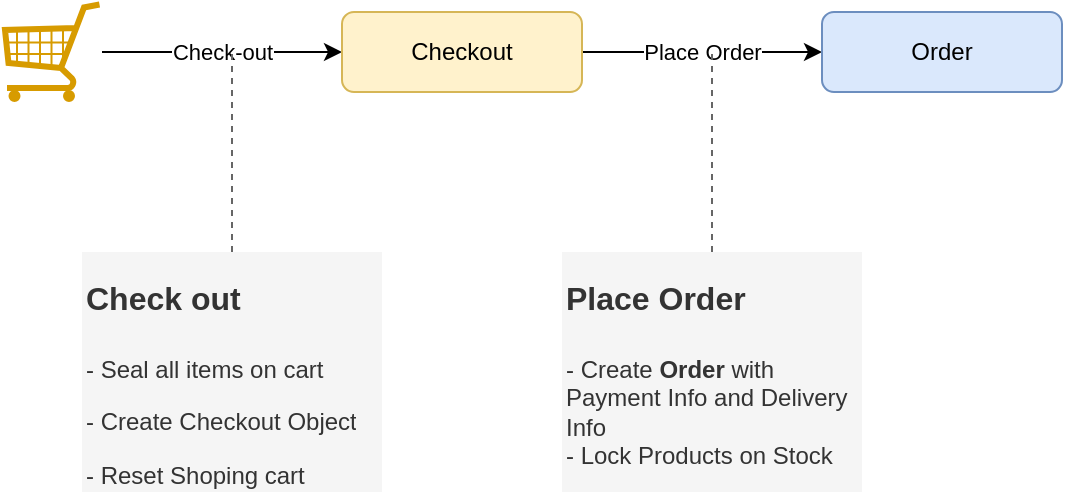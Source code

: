 <mxfile version="24.7.8">
  <diagram id="q6kRX4-M01hZTGkx8Dg6" name="OrderFlow">
    <mxGraphModel dx="979" dy="567" grid="0" gridSize="10" guides="1" tooltips="1" connect="1" arrows="1" fold="1" page="0" pageScale="1" pageWidth="850" pageHeight="1100" math="0" shadow="0">
      <root>
        <mxCell id="0" />
        <mxCell id="1" parent="0" />
        <mxCell id="0NfagcmIJmzYptjgjSYn-4" value="Check-out" style="edgeStyle=orthogonalEdgeStyle;rounded=0;orthogonalLoop=1;jettySize=auto;html=1;" edge="1" parent="1" source="0NfagcmIJmzYptjgjSYn-2" target="0NfagcmIJmzYptjgjSYn-3">
          <mxGeometry relative="1" as="geometry" />
        </mxCell>
        <mxCell id="0NfagcmIJmzYptjgjSYn-2" value="" style="verticalLabelPosition=bottom;shadow=0;dashed=0;align=center;html=1;verticalAlign=top;strokeWidth=1;shape=mxgraph.mockup.misc.shoppingCart;strokeColor=#d79b00;fillColor=#ffe6cc;" vertex="1" parent="1">
          <mxGeometry x="110" y="115" width="50" height="50" as="geometry" />
        </mxCell>
        <mxCell id="0NfagcmIJmzYptjgjSYn-8" value="Place Order" style="edgeStyle=orthogonalEdgeStyle;rounded=0;orthogonalLoop=1;jettySize=auto;html=1;" edge="1" parent="1" source="0NfagcmIJmzYptjgjSYn-3" target="0NfagcmIJmzYptjgjSYn-7">
          <mxGeometry relative="1" as="geometry" />
        </mxCell>
        <mxCell id="0NfagcmIJmzYptjgjSYn-3" value="Checkout" style="rounded=1;whiteSpace=wrap;html=1;fillColor=#fff2cc;strokeColor=#d6b656;" vertex="1" parent="1">
          <mxGeometry x="280" y="120" width="120" height="40" as="geometry" />
        </mxCell>
        <mxCell id="0NfagcmIJmzYptjgjSYn-6" style="edgeStyle=orthogonalEdgeStyle;rounded=0;orthogonalLoop=1;jettySize=auto;html=1;fillColor=#f5f5f5;strokeColor=#666666;endArrow=none;endFill=0;dashed=1;" edge="1" parent="1" source="0NfagcmIJmzYptjgjSYn-5">
          <mxGeometry relative="1" as="geometry">
            <mxPoint x="225" y="140" as="targetPoint" />
          </mxGeometry>
        </mxCell>
        <mxCell id="0NfagcmIJmzYptjgjSYn-5" value="&lt;h1 style=&quot;margin-top: 0px;&quot;&gt;&lt;font style=&quot;font-size: 16px;&quot;&gt;Check out&lt;/font&gt;&lt;/h1&gt;&lt;p&gt;- Seal all items on cart&lt;/p&gt;&lt;p&gt;- Create Checkout Object&lt;/p&gt;&lt;p&gt;- Reset Shoping cart&lt;/p&gt;" style="text;html=1;whiteSpace=wrap;overflow=hidden;rounded=0;fillColor=#f5f5f5;fontColor=#333333;strokeColor=none;" vertex="1" parent="1">
          <mxGeometry x="150" y="240" width="150" height="120" as="geometry" />
        </mxCell>
        <mxCell id="0NfagcmIJmzYptjgjSYn-7" value="Order" style="rounded=1;whiteSpace=wrap;html=1;fillColor=#dae8fc;strokeColor=#6c8ebf;" vertex="1" parent="1">
          <mxGeometry x="520" y="120" width="120" height="40" as="geometry" />
        </mxCell>
        <mxCell id="0NfagcmIJmzYptjgjSYn-10" style="edgeStyle=orthogonalEdgeStyle;rounded=0;orthogonalLoop=1;jettySize=auto;html=1;dashed=1;strokeColor=#666666;align=center;verticalAlign=middle;fontFamily=Helvetica;fontSize=11;fontColor=default;labelBackgroundColor=default;endArrow=none;endFill=0;fillColor=#f5f5f5;" edge="1" parent="1" source="0NfagcmIJmzYptjgjSYn-9">
          <mxGeometry relative="1" as="geometry">
            <mxPoint x="465" y="140" as="targetPoint" />
          </mxGeometry>
        </mxCell>
        <mxCell id="0NfagcmIJmzYptjgjSYn-9" value="&lt;h1 style=&quot;margin-top: 0px;&quot;&gt;&lt;font style=&quot;font-size: 16px;&quot;&gt;Place Order&lt;/font&gt;&lt;/h1&gt;&lt;p&gt;- Create &lt;b&gt;Order &lt;/b&gt;with Payment Info and Delivery Info&lt;br&gt;- Lock Products on Stock&lt;/p&gt;" style="text;html=1;whiteSpace=wrap;overflow=hidden;rounded=0;fillColor=#f5f5f5;fontColor=#333333;strokeColor=none;" vertex="1" parent="1">
          <mxGeometry x="390" y="240" width="150" height="120" as="geometry" />
        </mxCell>
      </root>
    </mxGraphModel>
  </diagram>
</mxfile>
